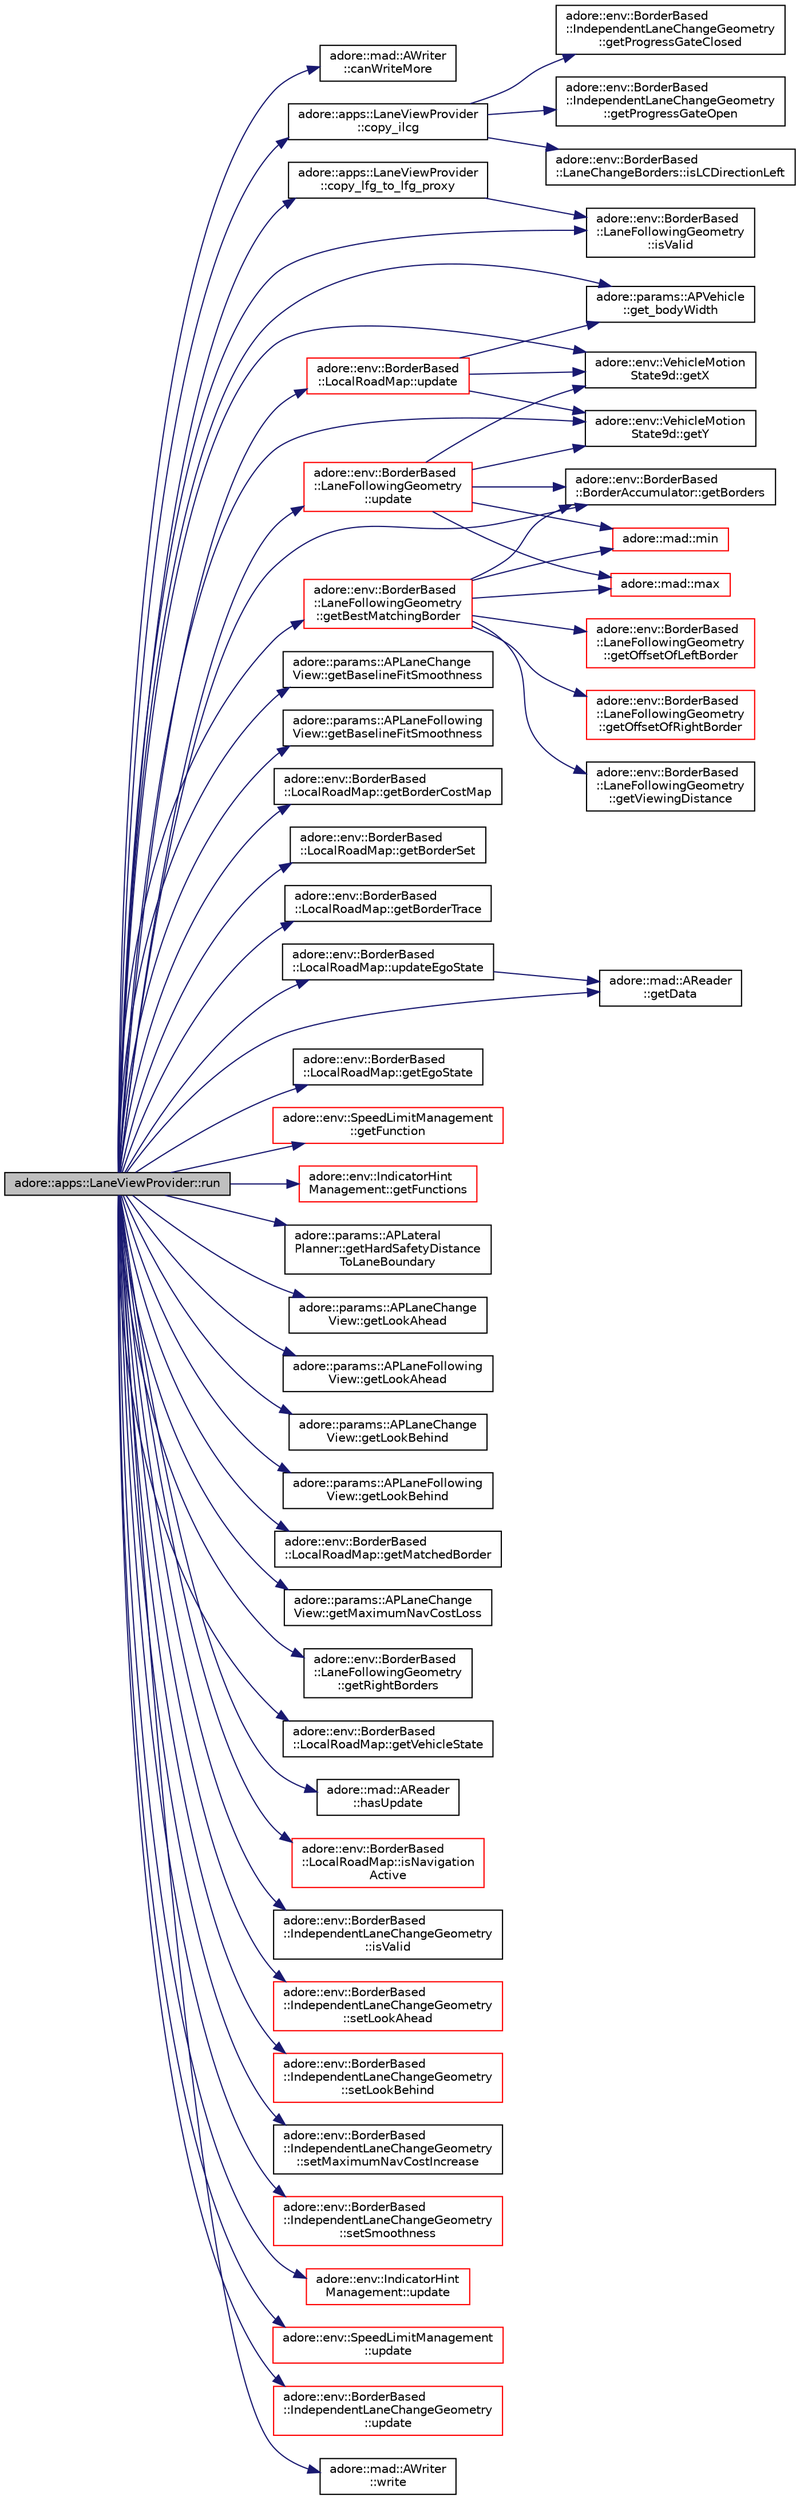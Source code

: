 digraph "adore::apps::LaneViewProvider::run"
{
 // LATEX_PDF_SIZE
  edge [fontname="Helvetica",fontsize="10",labelfontname="Helvetica",labelfontsize="10"];
  node [fontname="Helvetica",fontsize="10",shape=record];
  rankdir="LR";
  Node1 [label="adore::apps::LaneViewProvider::run",height=0.2,width=0.4,color="black", fillcolor="grey75", style="filled", fontcolor="black",tooltip="update data, views and recompute maneuver"];
  Node1 -> Node2 [color="midnightblue",fontsize="10",style="solid",fontname="Helvetica"];
  Node2 [label="adore::mad::AWriter\l::canWriteMore",height=0.2,width=0.4,color="black", fillcolor="white", style="filled",URL="$classadore_1_1mad_1_1AWriter.html#adc815968d9cde58bd754a4b0c2e57c2b",tooltip=" "];
  Node1 -> Node3 [color="midnightblue",fontsize="10",style="solid",fontname="Helvetica"];
  Node3 [label="adore::apps::LaneViewProvider\l::copy_ilcg",height=0.2,width=0.4,color="black", fillcolor="white", style="filled",URL="$classadore_1_1apps_1_1LaneViewProvider.html#a35ea0c3c39db670509e1427ee5203924",tooltip=" "];
  Node3 -> Node4 [color="midnightblue",fontsize="10",style="solid",fontname="Helvetica"];
  Node4 [label="adore::env::BorderBased\l::IndependentLaneChangeGeometry\l::getProgressGateClosed",height=0.2,width=0.4,color="black", fillcolor="white", style="filled",URL="$classadore_1_1env_1_1BorderBased_1_1IndependentLaneChangeGeometry.html#ad29efba3bdedb2307b6a4c11939cb842",tooltip=" "];
  Node3 -> Node5 [color="midnightblue",fontsize="10",style="solid",fontname="Helvetica"];
  Node5 [label="adore::env::BorderBased\l::IndependentLaneChangeGeometry\l::getProgressGateOpen",height=0.2,width=0.4,color="black", fillcolor="white", style="filled",URL="$classadore_1_1env_1_1BorderBased_1_1IndependentLaneChangeGeometry.html#a32647d83c6c4ded9c3674f2870b021e8",tooltip=" "];
  Node3 -> Node6 [color="midnightblue",fontsize="10",style="solid",fontname="Helvetica"];
  Node6 [label="adore::env::BorderBased\l::LaneChangeBorders::isLCDirectionLeft",height=0.2,width=0.4,color="black", fillcolor="white", style="filled",URL="$classadore_1_1env_1_1BorderBased_1_1LaneChangeBorders.html#a47633cc3c94ab462740891cc7ad9ede5",tooltip=" "];
  Node1 -> Node7 [color="midnightblue",fontsize="10",style="solid",fontname="Helvetica"];
  Node7 [label="adore::apps::LaneViewProvider\l::copy_lfg_to_lfg_proxy",height=0.2,width=0.4,color="black", fillcolor="white", style="filled",URL="$classadore_1_1apps_1_1LaneViewProvider.html#ac395295921a3718b1747dc016ba8061b",tooltip=" "];
  Node7 -> Node8 [color="midnightblue",fontsize="10",style="solid",fontname="Helvetica"];
  Node8 [label="adore::env::BorderBased\l::LaneFollowingGeometry\l::isValid",height=0.2,width=0.4,color="black", fillcolor="white", style="filled",URL="$classadore_1_1env_1_1BorderBased_1_1LaneFollowingGeometry.html#abae0cc68568caa7f3a938739a55fa18d",tooltip="Check whether the LaneFollowingGeometry is valid."];
  Node1 -> Node9 [color="midnightblue",fontsize="10",style="solid",fontname="Helvetica"];
  Node9 [label="adore::params::APVehicle\l::get_bodyWidth",height=0.2,width=0.4,color="black", fillcolor="white", style="filled",URL="$classadore_1_1params_1_1APVehicle.html#a71c62e5ede07773108e7a291672bdd85",tooltip=" "];
  Node1 -> Node10 [color="midnightblue",fontsize="10",style="solid",fontname="Helvetica"];
  Node10 [label="adore::params::APLaneChange\lView::getBaselineFitSmoothness",height=0.2,width=0.4,color="black", fillcolor="white", style="filled",URL="$classadore_1_1params_1_1APLaneChangeView.html#ad5591b1e6f74fbfc221e2f1aecf39fce",tooltip=" "];
  Node1 -> Node11 [color="midnightblue",fontsize="10",style="solid",fontname="Helvetica"];
  Node11 [label="adore::params::APLaneFollowing\lView::getBaselineFitSmoothness",height=0.2,width=0.4,color="black", fillcolor="white", style="filled",URL="$classadore_1_1params_1_1APLaneFollowingView.html#af64964dd46c14836c6f04e2c6d1d36b3",tooltip=" "];
  Node1 -> Node12 [color="midnightblue",fontsize="10",style="solid",fontname="Helvetica"];
  Node12 [label="adore::env::BorderBased\l::LaneFollowingGeometry\l::getBestMatchingBorder",height=0.2,width=0.4,color="red", fillcolor="white", style="filled",URL="$classadore_1_1env_1_1BorderBased_1_1LaneFollowingGeometry.html#a91d06352b5dccccf7b1e89d31bd632c7",tooltip="Get the best matching border for a given ego position."];
  Node12 -> Node13 [color="midnightblue",fontsize="10",style="solid",fontname="Helvetica"];
  Node13 [label="adore::env::BorderBased\l::BorderAccumulator::getBorders",height=0.2,width=0.4,color="black", fillcolor="white", style="filled",URL="$classadore_1_1env_1_1BorderBased_1_1BorderAccumulator.html#ad795032b11d319a4065e8e87f0bc7974",tooltip="Get the Accumulated Borders."];
  Node12 -> Node14 [color="midnightblue",fontsize="10",style="solid",fontname="Helvetica"];
  Node14 [label="adore::env::BorderBased\l::LaneFollowingGeometry\l::getOffsetOfLeftBorder",height=0.2,width=0.4,color="red", fillcolor="white", style="filled",URL="$classadore_1_1env_1_1BorderBased_1_1LaneFollowingGeometry.html#a06948f564268fcc8839d8f68264dd21c",tooltip="Get the offset of the left border at a certain position."];
  Node12 -> Node18 [color="midnightblue",fontsize="10",style="solid",fontname="Helvetica"];
  Node18 [label="adore::env::BorderBased\l::LaneFollowingGeometry\l::getOffsetOfRightBorder",height=0.2,width=0.4,color="red", fillcolor="white", style="filled",URL="$classadore_1_1env_1_1BorderBased_1_1LaneFollowingGeometry.html#a9a5eb2a8767f13365d0e62fa024bc6a5",tooltip="Get the offset of the right border at a certain position."];
  Node12 -> Node19 [color="midnightblue",fontsize="10",style="solid",fontname="Helvetica"];
  Node19 [label="adore::env::BorderBased\l::LaneFollowingGeometry\l::getViewingDistance",height=0.2,width=0.4,color="black", fillcolor="white", style="filled",URL="$classadore_1_1env_1_1BorderBased_1_1LaneFollowingGeometry.html#a0aef7b4db2039cfd07b543a06403d823",tooltip="Get the viewing distance."];
  Node12 -> Node20 [color="midnightblue",fontsize="10",style="solid",fontname="Helvetica"];
  Node20 [label="adore::mad::max",height=0.2,width=0.4,color="red", fillcolor="white", style="filled",URL="$namespaceadore_1_1mad.html#adea062854ef0b105a3fdca8cf2aca945",tooltip=" "];
  Node12 -> Node21 [color="midnightblue",fontsize="10",style="solid",fontname="Helvetica"];
  Node21 [label="adore::mad::min",height=0.2,width=0.4,color="red", fillcolor="white", style="filled",URL="$namespaceadore_1_1mad.html#ab58ecb752f9bbfe27832e0a2c0e22c2b",tooltip=" "];
  Node1 -> Node30 [color="midnightblue",fontsize="10",style="solid",fontname="Helvetica"];
  Node30 [label="adore::env::BorderBased\l::LocalRoadMap::getBorderCostMap",height=0.2,width=0.4,color="black", fillcolor="white", style="filled",URL="$classadore_1_1env_1_1BorderBased_1_1LocalRoadMap.html#a97fc5f3030bb346d4f9326f6ce3e2f57",tooltip="Get the BorderCostMap object."];
  Node1 -> Node13 [color="midnightblue",fontsize="10",style="solid",fontname="Helvetica"];
  Node1 -> Node31 [color="midnightblue",fontsize="10",style="solid",fontname="Helvetica"];
  Node31 [label="adore::env::BorderBased\l::LocalRoadMap::getBorderSet",height=0.2,width=0.4,color="black", fillcolor="white", style="filled",URL="$classadore_1_1env_1_1BorderBased_1_1LocalRoadMap.html#ab46703f9cae207a71ee9330fe7d6d981",tooltip="Get the BorderSet object."];
  Node1 -> Node32 [color="midnightblue",fontsize="10",style="solid",fontname="Helvetica"];
  Node32 [label="adore::env::BorderBased\l::LocalRoadMap::getBorderTrace",height=0.2,width=0.4,color="black", fillcolor="white", style="filled",URL="$classadore_1_1env_1_1BorderBased_1_1LocalRoadMap.html#a0384c27253d23bafcc4b376fa0c82527",tooltip="Get the BorderTrace."];
  Node1 -> Node33 [color="midnightblue",fontsize="10",style="solid",fontname="Helvetica"];
  Node33 [label="adore::mad::AReader\l::getData",height=0.2,width=0.4,color="black", fillcolor="white", style="filled",URL="$classadore_1_1mad_1_1AReader.html#a46ab7520d828d1a574365eaf8b483e29",tooltip=" "];
  Node1 -> Node34 [color="midnightblue",fontsize="10",style="solid",fontname="Helvetica"];
  Node34 [label="adore::env::BorderBased\l::LocalRoadMap::getEgoState",height=0.2,width=0.4,color="black", fillcolor="white", style="filled",URL="$classadore_1_1env_1_1BorderBased_1_1LocalRoadMap.html#a9207226fea6732536f136af9d7ee5eed",tooltip=" "];
  Node1 -> Node35 [color="midnightblue",fontsize="10",style="solid",fontname="Helvetica"];
  Node35 [label="adore::env::SpeedLimitManagement\l::getFunction",height=0.2,width=0.4,color="red", fillcolor="white", style="filled",URL="$classadore_1_1env_1_1SpeedLimitManagement.html#a651dab3e3a6cdc2dc68a8a37897771b5",tooltip=" "];
  Node1 -> Node41 [color="midnightblue",fontsize="10",style="solid",fontname="Helvetica"];
  Node41 [label="adore::env::IndicatorHint\lManagement::getFunctions",height=0.2,width=0.4,color="red", fillcolor="white", style="filled",URL="$classadore_1_1env_1_1IndicatorHintManagement.html#ac0ecbbfff460f93d75467b62d520c83e",tooltip=" "];
  Node1 -> Node43 [color="midnightblue",fontsize="10",style="solid",fontname="Helvetica"];
  Node43 [label="adore::params::APLateral\lPlanner::getHardSafetyDistance\lToLaneBoundary",height=0.2,width=0.4,color="black", fillcolor="white", style="filled",URL="$classadore_1_1params_1_1APLateralPlanner.html#aa6048c1ffad05e149f4808b40338ce4b",tooltip="getHardSafetyDistanceToLaneBoundary returns the minimum distance between lane boundary and vehicle si..."];
  Node1 -> Node44 [color="midnightblue",fontsize="10",style="solid",fontname="Helvetica"];
  Node44 [label="adore::params::APLaneChange\lView::getLookAhead",height=0.2,width=0.4,color="black", fillcolor="white", style="filled",URL="$classadore_1_1params_1_1APLaneChangeView.html#af99351197dec0e24d7708fee8f05bcfc",tooltip=" "];
  Node1 -> Node45 [color="midnightblue",fontsize="10",style="solid",fontname="Helvetica"];
  Node45 [label="adore::params::APLaneFollowing\lView::getLookAhead",height=0.2,width=0.4,color="black", fillcolor="white", style="filled",URL="$classadore_1_1params_1_1APLaneFollowingView.html#a99f4777b53102c2cefd64db35a022164",tooltip=" "];
  Node1 -> Node46 [color="midnightblue",fontsize="10",style="solid",fontname="Helvetica"];
  Node46 [label="adore::params::APLaneChange\lView::getLookBehind",height=0.2,width=0.4,color="black", fillcolor="white", style="filled",URL="$classadore_1_1params_1_1APLaneChangeView.html#aaaae999ef3879cc327038da8f3ca64dd",tooltip=" "];
  Node1 -> Node47 [color="midnightblue",fontsize="10",style="solid",fontname="Helvetica"];
  Node47 [label="adore::params::APLaneFollowing\lView::getLookBehind",height=0.2,width=0.4,color="black", fillcolor="white", style="filled",URL="$classadore_1_1params_1_1APLaneFollowingView.html#a2a90fc8dfa3f069e4cd1576bfb1736cb",tooltip=" "];
  Node1 -> Node48 [color="midnightblue",fontsize="10",style="solid",fontname="Helvetica"];
  Node48 [label="adore::env::BorderBased\l::LocalRoadMap::getMatchedBorder",height=0.2,width=0.4,color="black", fillcolor="white", style="filled",URL="$classadore_1_1env_1_1BorderBased_1_1LocalRoadMap.html#a84f0b0693142d9a9cf3372f329b5add1",tooltip="Get the matched border."];
  Node1 -> Node49 [color="midnightblue",fontsize="10",style="solid",fontname="Helvetica"];
  Node49 [label="adore::params::APLaneChange\lView::getMaximumNavCostLoss",height=0.2,width=0.4,color="black", fillcolor="white", style="filled",URL="$classadore_1_1params_1_1APLaneChangeView.html#a3e3fa42a7a6f6e836ec71360d1e44d54",tooltip=" "];
  Node1 -> Node50 [color="midnightblue",fontsize="10",style="solid",fontname="Helvetica"];
  Node50 [label="adore::env::BorderBased\l::LaneFollowingGeometry\l::getRightBorders",height=0.2,width=0.4,color="black", fillcolor="white", style="filled",URL="$classadore_1_1env_1_1BorderBased_1_1LaneFollowingGeometry.html#a45b47493b2d7b2afdf0da378784f5f68",tooltip="Get the right borders of the LaneFollowingGeometry."];
  Node1 -> Node51 [color="midnightblue",fontsize="10",style="solid",fontname="Helvetica"];
  Node51 [label="adore::env::BorderBased\l::LocalRoadMap::getVehicleState",height=0.2,width=0.4,color="black", fillcolor="white", style="filled",URL="$classadore_1_1env_1_1BorderBased_1_1LocalRoadMap.html#aba03c913d0583839ef348fb9324a1f10",tooltip="Get the VehicleState."];
  Node1 -> Node52 [color="midnightblue",fontsize="10",style="solid",fontname="Helvetica"];
  Node52 [label="adore::env::VehicleMotion\lState9d::getX",height=0.2,width=0.4,color="black", fillcolor="white", style="filled",URL="$structadore_1_1env_1_1VehicleMotionState9d.html#a16d6d61f5dfa1028ca97d8f1a8b6e8cf",tooltip="Get the x-coordinate."];
  Node1 -> Node53 [color="midnightblue",fontsize="10",style="solid",fontname="Helvetica"];
  Node53 [label="adore::env::VehicleMotion\lState9d::getY",height=0.2,width=0.4,color="black", fillcolor="white", style="filled",URL="$structadore_1_1env_1_1VehicleMotionState9d.html#a51e8eed0ef10d909592edcb933c1b802",tooltip="Get the y-coordinate."];
  Node1 -> Node54 [color="midnightblue",fontsize="10",style="solid",fontname="Helvetica"];
  Node54 [label="adore::mad::AReader\l::hasUpdate",height=0.2,width=0.4,color="black", fillcolor="white", style="filled",URL="$classadore_1_1mad_1_1AReader.html#a7a8e6d43dcd1129c47d7231e828fb111",tooltip=" "];
  Node1 -> Node55 [color="midnightblue",fontsize="10",style="solid",fontname="Helvetica"];
  Node55 [label="adore::env::BorderBased\l::LocalRoadMap::isNavigation\lActive",height=0.2,width=0.4,color="red", fillcolor="white", style="filled",URL="$classadore_1_1env_1_1BorderBased_1_1LocalRoadMap.html#a459c6081b2960399a75efe4523844c35",tooltip="transfers value of APLocalRoadMap->isNavigationActive is true"];
  Node1 -> Node57 [color="midnightblue",fontsize="10",style="solid",fontname="Helvetica"];
  Node57 [label="adore::env::BorderBased\l::IndependentLaneChangeGeometry\l::isValid",height=0.2,width=0.4,color="black", fillcolor="white", style="filled",URL="$classadore_1_1env_1_1BorderBased_1_1IndependentLaneChangeGeometry.html#a386c1219740132a2971bed3fe7b002a0",tooltip=" "];
  Node1 -> Node8 [color="midnightblue",fontsize="10",style="solid",fontname="Helvetica"];
  Node1 -> Node58 [color="midnightblue",fontsize="10",style="solid",fontname="Helvetica"];
  Node58 [label="adore::env::BorderBased\l::IndependentLaneChangeGeometry\l::setLookAhead",height=0.2,width=0.4,color="red", fillcolor="white", style="filled",URL="$classadore_1_1env_1_1BorderBased_1_1IndependentLaneChangeGeometry.html#a36250a8baacf417afb597004290ffcfe",tooltip=" "];
  Node1 -> Node61 [color="midnightblue",fontsize="10",style="solid",fontname="Helvetica"];
  Node61 [label="adore::env::BorderBased\l::IndependentLaneChangeGeometry\l::setLookBehind",height=0.2,width=0.4,color="red", fillcolor="white", style="filled",URL="$classadore_1_1env_1_1BorderBased_1_1IndependentLaneChangeGeometry.html#af3fdf275474f33ea0cc2638b63214299",tooltip=" "];
  Node1 -> Node64 [color="midnightblue",fontsize="10",style="solid",fontname="Helvetica"];
  Node64 [label="adore::env::BorderBased\l::IndependentLaneChangeGeometry\l::setMaximumNavCostIncrease",height=0.2,width=0.4,color="black", fillcolor="white", style="filled",URL="$classadore_1_1env_1_1BorderBased_1_1IndependentLaneChangeGeometry.html#af86997392593a51f50be73441dfc3bbd",tooltip=" "];
  Node1 -> Node65 [color="midnightblue",fontsize="10",style="solid",fontname="Helvetica"];
  Node65 [label="adore::env::BorderBased\l::IndependentLaneChangeGeometry\l::setSmoothness",height=0.2,width=0.4,color="red", fillcolor="white", style="filled",URL="$classadore_1_1env_1_1BorderBased_1_1IndependentLaneChangeGeometry.html#ae1a47f50710732dec3c6d8d0e21d8318",tooltip=" "];
  Node1 -> Node67 [color="midnightblue",fontsize="10",style="solid",fontname="Helvetica"];
  Node67 [label="adore::env::BorderBased\l::LocalRoadMap::update",height=0.2,width=0.4,color="red", fillcolor="white", style="filled",URL="$classadore_1_1env_1_1BorderBased_1_1LocalRoadMap.html#a1c5abe938454e1534e406cce82b8c452",tooltip="update the local road map"];
  Node67 -> Node9 [color="midnightblue",fontsize="10",style="solid",fontname="Helvetica"];
  Node67 -> Node52 [color="midnightblue",fontsize="10",style="solid",fontname="Helvetica"];
  Node67 -> Node53 [color="midnightblue",fontsize="10",style="solid",fontname="Helvetica"];
  Node1 -> Node118 [color="midnightblue",fontsize="10",style="solid",fontname="Helvetica"];
  Node118 [label="adore::env::BorderBased\l::LaneFollowingGeometry\l::update",height=0.2,width=0.4,color="red", fillcolor="white", style="filled",URL="$classadore_1_1env_1_1BorderBased_1_1LaneFollowingGeometry.html#a12d1bfee80e8e90c72f4317b5650ea09",tooltip="update the road geometry"];
  Node118 -> Node13 [color="midnightblue",fontsize="10",style="solid",fontname="Helvetica"];
  Node118 -> Node52 [color="midnightblue",fontsize="10",style="solid",fontname="Helvetica"];
  Node118 -> Node53 [color="midnightblue",fontsize="10",style="solid",fontname="Helvetica"];
  Node118 -> Node20 [color="midnightblue",fontsize="10",style="solid",fontname="Helvetica"];
  Node118 -> Node21 [color="midnightblue",fontsize="10",style="solid",fontname="Helvetica"];
  Node1 -> Node136 [color="midnightblue",fontsize="10",style="solid",fontname="Helvetica"];
  Node136 [label="adore::env::IndicatorHint\lManagement::update",height=0.2,width=0.4,color="red", fillcolor="white", style="filled",URL="$classadore_1_1env_1_1IndicatorHintManagement.html#abe03d848f3ca0f69142afc1f055befae",tooltip=" "];
  Node1 -> Node141 [color="midnightblue",fontsize="10",style="solid",fontname="Helvetica"];
  Node141 [label="adore::env::SpeedLimitManagement\l::update",height=0.2,width=0.4,color="red", fillcolor="white", style="filled",URL="$classadore_1_1env_1_1SpeedLimitManagement.html#a0f90f9a623dd560b3d93722955fb1823",tooltip=" "];
  Node1 -> Node142 [color="midnightblue",fontsize="10",style="solid",fontname="Helvetica"];
  Node142 [label="adore::env::BorderBased\l::IndependentLaneChangeGeometry\l::update",height=0.2,width=0.4,color="red", fillcolor="white", style="filled",URL="$classadore_1_1env_1_1BorderBased_1_1IndependentLaneChangeGeometry.html#a821bde3f11a80bca977616edaff33587",tooltip="constructs a lane change geometry if a gate is available"];
  Node1 -> Node187 [color="midnightblue",fontsize="10",style="solid",fontname="Helvetica"];
  Node187 [label="adore::env::BorderBased\l::LocalRoadMap::updateEgoState",height=0.2,width=0.4,color="black", fillcolor="white", style="filled",URL="$classadore_1_1env_1_1BorderBased_1_1LocalRoadMap.html#a5f537bb8e7547050ab48cc362824296e",tooltip="update only the ego state"];
  Node187 -> Node33 [color="midnightblue",fontsize="10",style="solid",fontname="Helvetica"];
  Node1 -> Node188 [color="midnightblue",fontsize="10",style="solid",fontname="Helvetica"];
  Node188 [label="adore::mad::AWriter\l::write",height=0.2,width=0.4,color="black", fillcolor="white", style="filled",URL="$classadore_1_1mad_1_1AWriter.html#a1c22b1ccbd19c5f02f832831ca757f3b",tooltip=" "];
}
